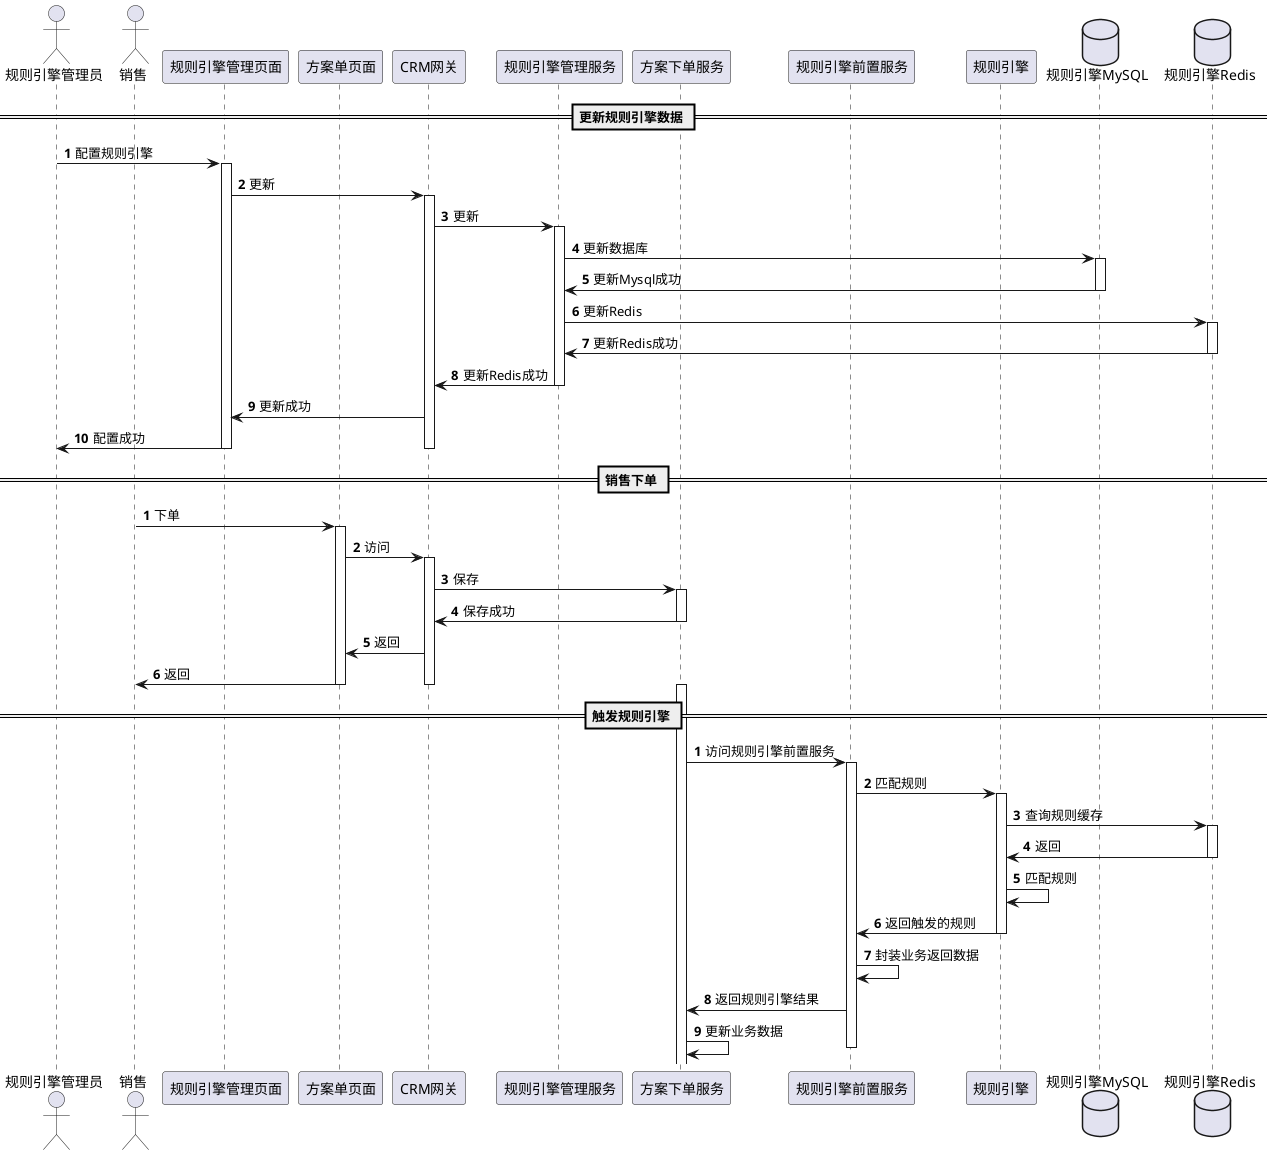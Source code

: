 @startuml "统一配置中心"

actor 规则引擎管理员 as rule_user
actor 销售 as sale
participant 规则引擎管理页面 as rule_engine_front
participant 方案单页面 as dffl_crm_admin
participant CRM网关 as crmgateway
participant 规则引擎管理服务 as rule_engine_backend
participant 方案下单服务 as crm_sales_plan_service
participant 规则引擎前置服务 as rule_engine_risk
participant 规则引擎 as rule_engine
database "规则引擎MySQL" as rule_engine_db
database "规则引擎Redis" as rule_engine_redis




autonumber
== 更新规则引擎数据 ==
rule_user -> rule_engine_front: 配置规则引擎
activate rule_engine_front
rule_engine_front -> crmgateway: 更新
activate crmgateway
crmgateway -> rule_engine_backend: 更新
activate rule_engine_backend
rule_engine_backend -> rule_engine_db: 更新数据库
activate rule_engine_db
rule_engine_db -> rule_engine_backend: 更新Mysql成功
deactivate rule_engine_db
rule_engine_backend -> rule_engine_redis: 更新Redis
activate rule_engine_redis
rule_engine_redis -> rule_engine_backend: 更新Redis成功
deactivate rule_engine_redis
deactivate rule_engine_db
rule_engine_backend -> crmgateway: 更新Redis成功
deactivate rule_engine_backend
crmgateway -> rule_engine_front: 更新成功
rule_engine_front -> rule_user: 配置成功
deactivate crmgateway
deactivate rule_engine_front
autonumber stop


autonumber
== 销售下单 ==
sale -> dffl_crm_admin : 下单
activate dffl_crm_admin
dffl_crm_admin -> crmgateway: 访问
activate crmgateway
crmgateway -> crm_sales_plan_service: 保存
activate crm_sales_plan_service
crm_sales_plan_service -> crmgateway: 保存成功
deactivate crm_sales_plan_service
crmgateway -> dffl_crm_admin: 返回
dffl_crm_admin -> sale: 返回
deactivate dffl_crm_admin
deactivate crmgateway
deactivate rule_engine_front
autonumber stop

== 触发规则引擎 ==
autonumber
activate crm_sales_plan_service
crm_sales_plan_service -> rule_engine_risk: 访问规则引擎前置服务
activate rule_engine_risk
rule_engine_risk -> rule_engine: 匹配规则
activate rule_engine
rule_engine -> rule_engine_redis: 查询规则缓存
activate rule_engine_redis
rule_engine_redis -> rule_engine: 返回
deactivate rule_engine_redis
rule_engine -> rule_engine: 匹配规则
rule_engine -> rule_engine_risk: 返回触发的规则
deactivate rule_engine
rule_engine_risk -> rule_engine_risk: 封装业务返回数据
rule_engine_risk -> crm_sales_plan_service: 返回规则引擎结果
crm_sales_plan_service -> crm_sales_plan_service: 更新业务数据
deactivate rule_engine_risk
autonumber stop


@enduml
